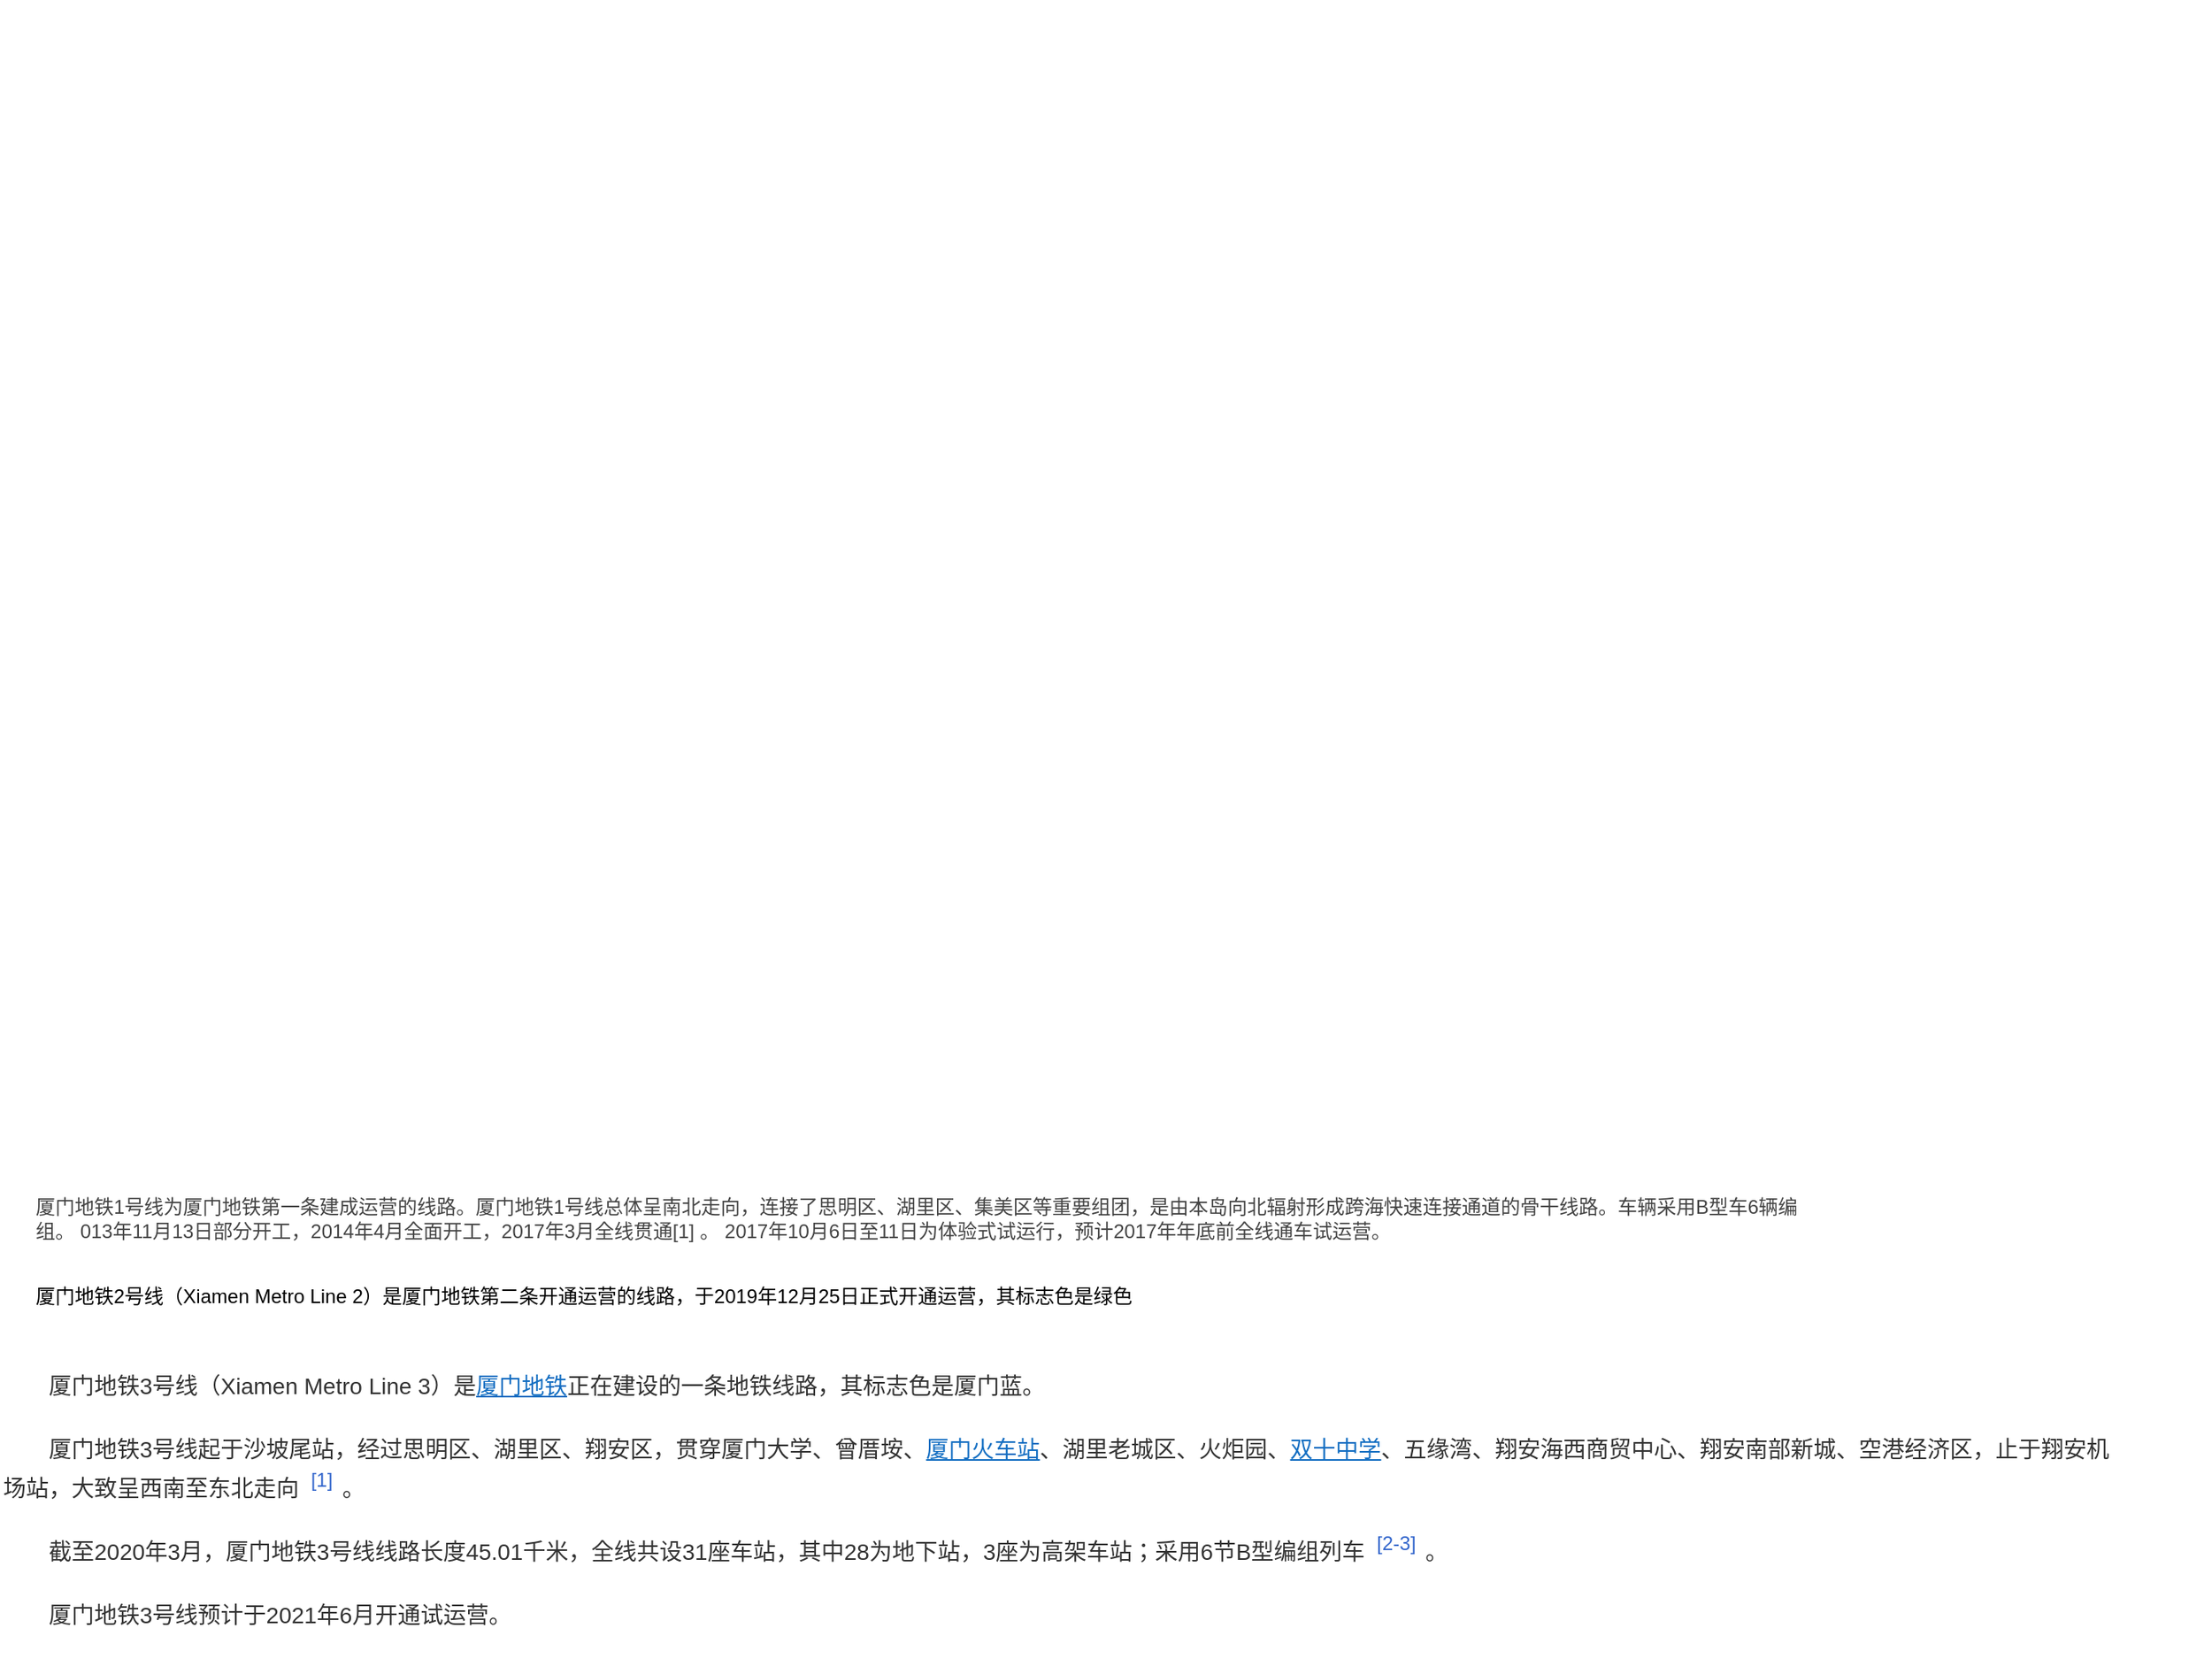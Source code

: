 <mxfile version="14.5.3" type="github" pages="2">
  <diagram id="z1PUTptdAegFVCWy6XEE" name="地铁">
    <mxGraphModel dx="1422" dy="772" grid="1" gridSize="10" guides="1" tooltips="1" connect="1" arrows="1" fold="1" page="1" pageScale="1" pageWidth="827" pageHeight="1169" math="0" shadow="0">
      <root>
        <mxCell id="0" />
        <mxCell id="1" parent="0" />
        <mxCell id="KcPvEsp4xIb7CbFTIBt4-1" value="" style="shape=image;verticalLabelPosition=bottom;labelBackgroundColor=#ffffff;verticalAlign=top;aspect=fixed;imageAspect=0;image=http://img.8684.cn/intro/plan/1507538301.jpg;" vertex="1" parent="1">
          <mxGeometry x="120" y="90" width="1340" height="670" as="geometry" />
        </mxCell>
        <mxCell id="KcPvEsp4xIb7CbFTIBt4-2" value="&lt;span style=&quot;color: rgb(68 , 68 , 68) ; font-family: &amp;quot;arial&amp;quot; , &amp;quot;microsoft yahei&amp;quot; , ; background-color: rgb(255 , 255 , 255)&quot;&gt;厦门地铁1号线为厦门地铁第一条建成运营的线路。厦门地铁1号线总体呈南北走向，连接了思明区、湖里区、集美区等重要组团，是由本岛向北辐射形成跨海快速连接通道的骨干线路。车辆采用B型车6辆编组。 013年11月13日部分开工，2014年4月全面开工，2017年3月全线贯通[1] 。 2017年10月6日至11日为体验式试运行，预计2017年年底前全线通车试运营。&lt;/span&gt;" style="text;html=1;strokeColor=none;fillColor=none;align=left;verticalAlign=middle;whiteSpace=wrap;rounded=0;" vertex="1" parent="1">
          <mxGeometry x="120" y="800" width="1100" height="80" as="geometry" />
        </mxCell>
        <mxCell id="LVRcriDSqnrYawnx7esZ-3" value="&lt;div class=&quot;para&quot; style=&quot;font-size: 14px ; overflow-wrap: break-word ; color: rgb(51 , 51 , 51) ; margin-bottom: 15px ; text-indent: 28px ; line-height: 24px ; zoom: 1 ; font-family: &amp;quot;arial&amp;quot; , , sans-serif ; background-color: rgb(255 , 255 , 255)&quot;&gt;厦门地铁3号线（Xiamen Metro Line 3）是&lt;a target=&quot;_blank&quot; href=&quot;https://baike.baidu.com/item/%E5%8E%A6%E9%97%A8%E5%9C%B0%E9%93%81/9670725&quot; style=&quot;color: rgb(19 , 110 , 194)&quot;&gt;厦门地铁&lt;/a&gt;正在建设的一条地铁线路，其标志色是厦门蓝。&lt;/div&gt;&lt;div class=&quot;para&quot; style=&quot;font-size: 14px ; overflow-wrap: break-word ; color: rgb(51 , 51 , 51) ; margin-bottom: 15px ; text-indent: 28px ; line-height: 24px ; zoom: 1 ; font-family: &amp;quot;arial&amp;quot; , , sans-serif ; background-color: rgb(255 , 255 , 255)&quot;&gt;厦门地铁3号线起于沙坡尾站，经过思明区、湖里区、翔安区，贯穿厦门大学、曾厝垵、&lt;a target=&quot;_blank&quot; href=&quot;https://baike.baidu.com/item/%E5%8E%A6%E9%97%A8%E7%81%AB%E8%BD%A6%E7%AB%99/9616614&quot; style=&quot;color: rgb(19 , 110 , 194)&quot;&gt;厦门火车站&lt;/a&gt;、湖里老城区、火炬园、&lt;a target=&quot;_blank&quot; href=&quot;https://baike.baidu.com/item/%E5%8F%8C%E5%8D%81%E4%B8%AD%E5%AD%A6/8448240&quot; style=&quot;color: rgb(19 , 110 , 194)&quot;&gt;双十中学&lt;/a&gt;、五缘湾、翔安海西商贸中心、翔安南部新城、空港经济区，止于翔安机场站，大致呈西南至东北走向&lt;span class=&quot;sup--normal&quot; style=&quot;font-size: 12px ; line-height: 0 ; position: relative ; vertical-align: baseline ; top: -0.5em ; margin-left: 2px ; color: rgb(51 , 102 , 204) ; cursor: pointer ; padding: 0px 2px&quot;&gt;&amp;nbsp;[1]&lt;/span&gt;&lt;a class=&quot;sup-anchor&quot; name=&quot;ref_[1]_9692858&quot; style=&quot;color: rgb(19 , 110 , 194) ; position: relative ; top: -50px ; font-size: 0px ; line-height: 0&quot;&gt;&amp;nbsp;&lt;/a&gt;&amp;nbsp;。&lt;/div&gt;&lt;div class=&quot;para&quot; style=&quot;font-size: 14px ; overflow-wrap: break-word ; color: rgb(51 , 51 , 51) ; margin-bottom: 15px ; text-indent: 28px ; line-height: 24px ; zoom: 1 ; font-family: &amp;quot;arial&amp;quot; , , sans-serif ; background-color: rgb(255 , 255 , 255)&quot;&gt;截至2020年3月，厦门地铁3号线线路长度45.01千米，全线共设31座车站，其中28为地下站，3座为高架车站；采用6节B型编组列车&lt;span class=&quot;sup--normal&quot; style=&quot;font-size: 12px ; line-height: 0 ; position: relative ; vertical-align: baseline ; top: -0.5em ; margin-left: 2px ; color: rgb(51 , 102 , 204) ; cursor: pointer ; padding: 0px 2px&quot;&gt;&amp;nbsp;[2-3]&lt;/span&gt;&lt;a class=&quot;sup-anchor&quot; name=&quot;ref_[2-3]_9692858&quot; style=&quot;color: rgb(19 , 110 , 194) ; position: relative ; top: -50px ; font-size: 0px ; line-height: 0&quot;&gt;&amp;nbsp;&lt;/a&gt;&amp;nbsp;。&lt;/div&gt;&lt;div class=&quot;para&quot; style=&quot;font-size: 14px ; overflow-wrap: break-word ; color: rgb(51 , 51 , 51) ; margin-bottom: 15px ; text-indent: 28px ; line-height: 24px ; zoom: 1 ; font-family: &amp;quot;arial&amp;quot; , , sans-serif ; background-color: rgb(255 , 255 , 255)&quot;&gt;厦门地铁3号线预计于2021年6月开通试运营。&lt;/div&gt;" style="text;html=1;strokeColor=none;fillColor=none;align=left;verticalAlign=middle;whiteSpace=wrap;rounded=0;" vertex="1" parent="1">
          <mxGeometry x="100" y="1010" width="1300" height="20" as="geometry" />
        </mxCell>
        <mxCell id="LVRcriDSqnrYawnx7esZ-4" value="&lt;div&gt;&lt;br&gt;&lt;/div&gt;&lt;div&gt;厦门地铁2号线（Xiamen Metro Line 2）是厦门地铁第二条开通运营的线路，于2019年12月25日正式开通运营，其标志色是绿色&lt;/div&gt;" style="text;html=1;strokeColor=none;fillColor=none;align=left;verticalAlign=middle;whiteSpace=wrap;rounded=0;" vertex="1" parent="1">
          <mxGeometry x="120" y="870" width="910" height="20" as="geometry" />
        </mxCell>
      </root>
    </mxGraphModel>
  </diagram>
  <diagram id="bF7jtSeLBvWkEiVzCb_Y" name="BRT">
    <mxGraphModel dx="2062" dy="1132" grid="1" gridSize="10" guides="1" tooltips="1" connect="1" arrows="1" fold="1" page="1" pageScale="1" pageWidth="827" pageHeight="1169" math="0" shadow="0">
      <root>
        <mxCell id="q4_YHo-yQzRu9iDSKzGQ-0" />
        <mxCell id="q4_YHo-yQzRu9iDSKzGQ-1" parent="q4_YHo-yQzRu9iDSKzGQ-0" />
      </root>
    </mxGraphModel>
  </diagram>
</mxfile>
